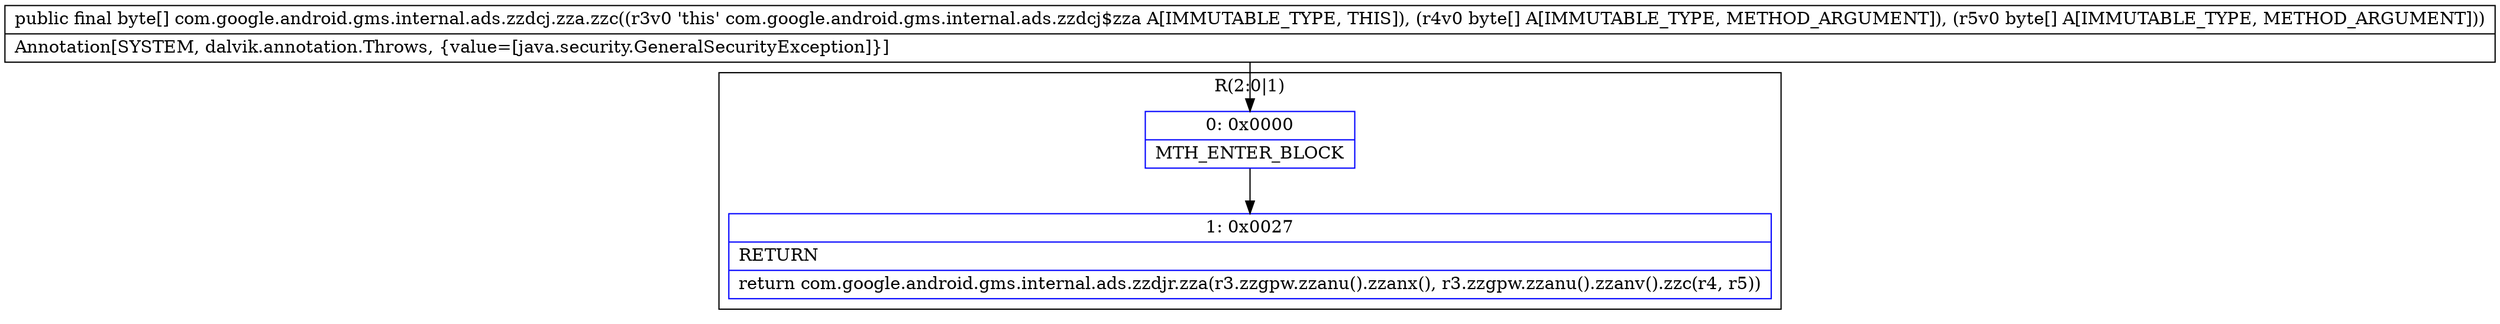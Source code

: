 digraph "CFG forcom.google.android.gms.internal.ads.zzdcj.zza.zzc([B[B)[B" {
subgraph cluster_Region_492910470 {
label = "R(2:0|1)";
node [shape=record,color=blue];
Node_0 [shape=record,label="{0\:\ 0x0000|MTH_ENTER_BLOCK\l}"];
Node_1 [shape=record,label="{1\:\ 0x0027|RETURN\l|return com.google.android.gms.internal.ads.zzdjr.zza(r3.zzgpw.zzanu().zzanx(), r3.zzgpw.zzanu().zzanv().zzc(r4, r5))\l}"];
}
MethodNode[shape=record,label="{public final byte[] com.google.android.gms.internal.ads.zzdcj.zza.zzc((r3v0 'this' com.google.android.gms.internal.ads.zzdcj$zza A[IMMUTABLE_TYPE, THIS]), (r4v0 byte[] A[IMMUTABLE_TYPE, METHOD_ARGUMENT]), (r5v0 byte[] A[IMMUTABLE_TYPE, METHOD_ARGUMENT]))  | Annotation[SYSTEM, dalvik.annotation.Throws, \{value=[java.security.GeneralSecurityException]\}]\l}"];
MethodNode -> Node_0;
Node_0 -> Node_1;
}

